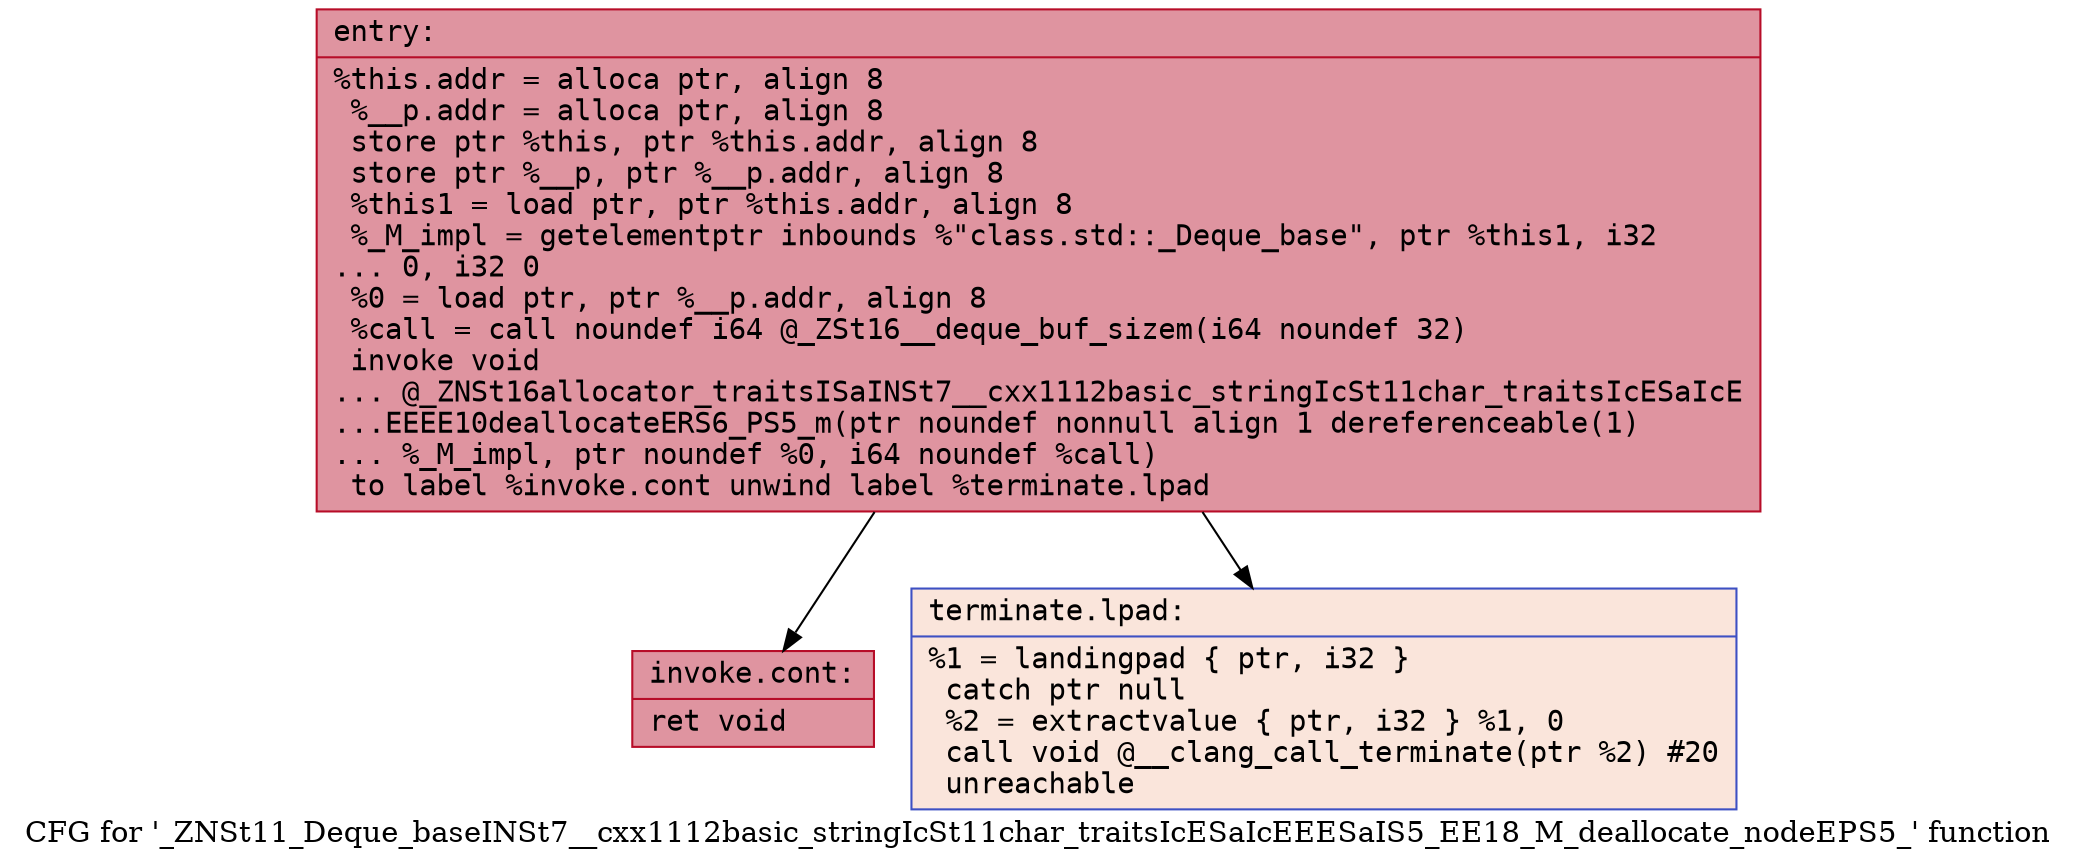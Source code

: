 digraph "CFG for '_ZNSt11_Deque_baseINSt7__cxx1112basic_stringIcSt11char_traitsIcESaIcEEESaIS5_EE18_M_deallocate_nodeEPS5_' function" {
	label="CFG for '_ZNSt11_Deque_baseINSt7__cxx1112basic_stringIcSt11char_traitsIcESaIcEEESaIS5_EE18_M_deallocate_nodeEPS5_' function";

	Node0x5651cd8d1080 [shape=record,color="#b70d28ff", style=filled, fillcolor="#b70d2870" fontname="Courier",label="{entry:\l|  %this.addr = alloca ptr, align 8\l  %__p.addr = alloca ptr, align 8\l  store ptr %this, ptr %this.addr, align 8\l  store ptr %__p, ptr %__p.addr, align 8\l  %this1 = load ptr, ptr %this.addr, align 8\l  %_M_impl = getelementptr inbounds %\"class.std::_Deque_base\", ptr %this1, i32\l... 0, i32 0\l  %0 = load ptr, ptr %__p.addr, align 8\l  %call = call noundef i64 @_ZSt16__deque_buf_sizem(i64 noundef 32)\l  invoke void\l... @_ZNSt16allocator_traitsISaINSt7__cxx1112basic_stringIcSt11char_traitsIcESaIcE\l...EEEE10deallocateERS6_PS5_m(ptr noundef nonnull align 1 dereferenceable(1)\l... %_M_impl, ptr noundef %0, i64 noundef %call)\l          to label %invoke.cont unwind label %terminate.lpad\l}"];
	Node0x5651cd8d1080 -> Node0x5651cd8d1500[tooltip="entry -> invoke.cont\nProbability 100.00%" ];
	Node0x5651cd8d1080 -> Node0x5651cd8d1550[tooltip="entry -> terminate.lpad\nProbability 0.00%" ];
	Node0x5651cd8d1500 [shape=record,color="#b70d28ff", style=filled, fillcolor="#b70d2870" fontname="Courier",label="{invoke.cont:\l|  ret void\l}"];
	Node0x5651cd8d1550 [shape=record,color="#3d50c3ff", style=filled, fillcolor="#f4c5ad70" fontname="Courier",label="{terminate.lpad:\l|  %1 = landingpad \{ ptr, i32 \}\l          catch ptr null\l  %2 = extractvalue \{ ptr, i32 \} %1, 0\l  call void @__clang_call_terminate(ptr %2) #20\l  unreachable\l}"];
}
